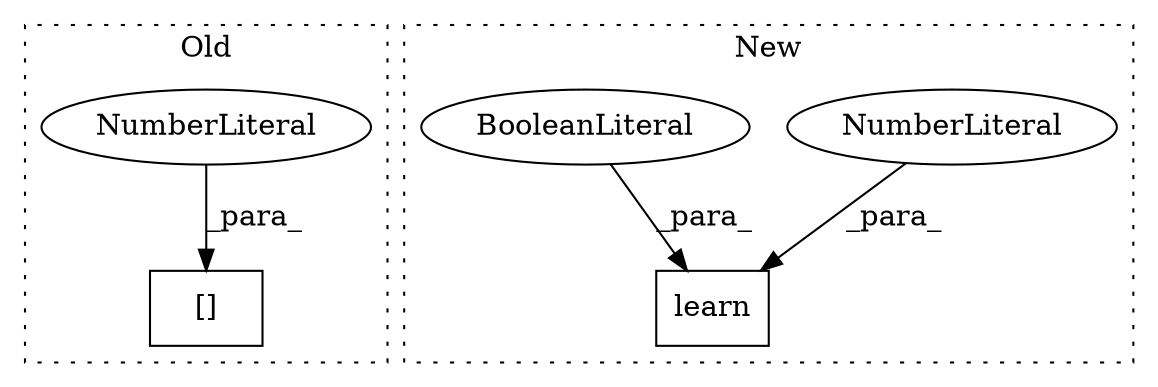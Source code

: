 digraph G {
subgraph cluster0 {
1 [label="[]" a="2" s="9610,9654" l="43,1" shape="box"];
5 [label="NumberLiteral" a="34" s="9653" l="1" shape="ellipse"];
label = "Old";
style="dotted";
}
subgraph cluster1 {
2 [label="learn" a="32" s="8706,8722" l="6,1" shape="box"];
3 [label="NumberLiteral" a="34" s="8712" l="3" shape="ellipse"];
4 [label="BooleanLiteral" a="9" s="8718" l="4" shape="ellipse"];
label = "New";
style="dotted";
}
3 -> 2 [label="_para_"];
4 -> 2 [label="_para_"];
5 -> 1 [label="_para_"];
}